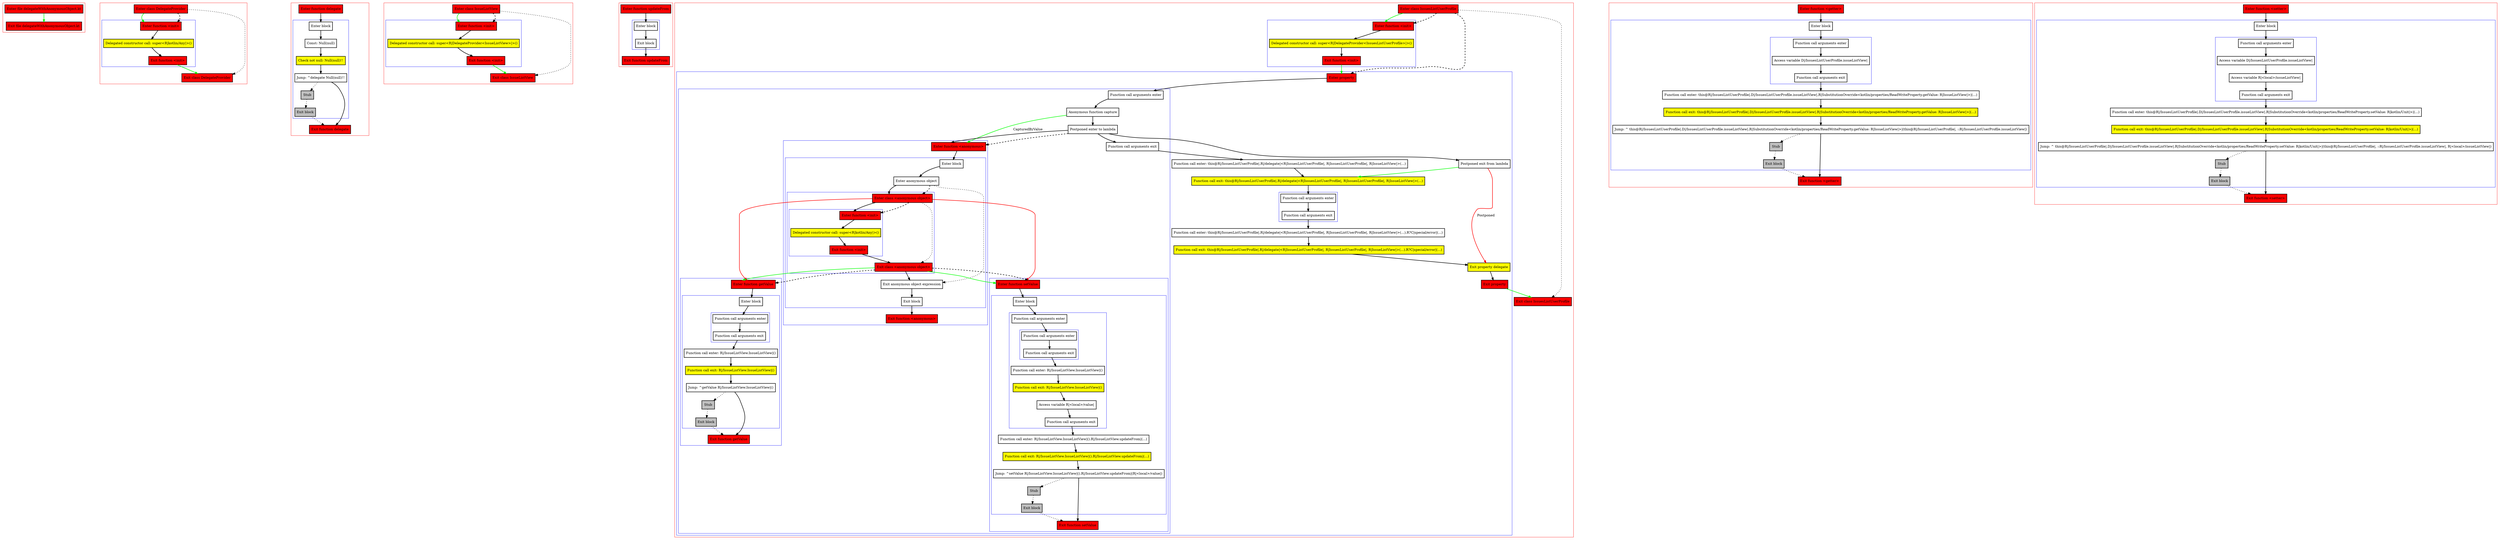 digraph delegateWithAnonymousObject_kt {
    graph [nodesep=3]
    node [shape=box penwidth=2]
    edge [penwidth=2]

    subgraph cluster_0 {
        color=red
        0 [label="Enter file delegateWithAnonymousObject.kt" style="filled" fillcolor=red];
        1 [label="Exit file delegateWithAnonymousObject.kt" style="filled" fillcolor=red];
    }
    0 -> {1} [color=green];

    subgraph cluster_1 {
        color=red
        2 [label="Enter class DelegateProvider" style="filled" fillcolor=red];
        subgraph cluster_2 {
            color=blue
            3 [label="Enter function <init>" style="filled" fillcolor=red];
            4 [label="Delegated constructor call: super<R|kotlin/Any|>()" style="filled" fillcolor=yellow];
            5 [label="Exit function <init>" style="filled" fillcolor=red];
        }
        6 [label="Exit class DelegateProvider" style="filled" fillcolor=red];
    }
    2 -> {3} [color=green];
    2 -> {6} [style=dotted];
    2 -> {3} [style=dashed];
    3 -> {4};
    4 -> {5};
    5 -> {6} [color=green];

    subgraph cluster_3 {
        color=red
        7 [label="Enter function delegate" style="filled" fillcolor=red];
        subgraph cluster_4 {
            color=blue
            8 [label="Enter block"];
            9 [label="Const: Null(null)"];
            10 [label="Check not null: Null(null)!!" style="filled" fillcolor=yellow];
            11 [label="Jump: ^delegate Null(null)!!"];
            12 [label="Stub" style="filled" fillcolor=gray];
            13 [label="Exit block" style="filled" fillcolor=gray];
        }
        14 [label="Exit function delegate" style="filled" fillcolor=red];
    }
    7 -> {8};
    8 -> {9};
    9 -> {10};
    10 -> {11};
    11 -> {14};
    11 -> {12} [style=dotted];
    12 -> {13} [style=dotted];
    13 -> {14} [style=dotted];

    subgraph cluster_5 {
        color=red
        15 [label="Enter class IssueListView" style="filled" fillcolor=red];
        subgraph cluster_6 {
            color=blue
            16 [label="Enter function <init>" style="filled" fillcolor=red];
            17 [label="Delegated constructor call: super<R|DelegateProvider<IssueListView>|>()" style="filled" fillcolor=yellow];
            18 [label="Exit function <init>" style="filled" fillcolor=red];
        }
        19 [label="Exit class IssueListView" style="filled" fillcolor=red];
    }
    15 -> {16} [color=green];
    15 -> {19} [style=dotted];
    15 -> {16} [style=dashed];
    16 -> {17};
    17 -> {18};
    18 -> {19} [color=green];

    subgraph cluster_7 {
        color=red
        20 [label="Enter function updateFrom" style="filled" fillcolor=red];
        subgraph cluster_8 {
            color=blue
            21 [label="Enter block"];
            22 [label="Exit block"];
        }
        23 [label="Exit function updateFrom" style="filled" fillcolor=red];
    }
    20 -> {21};
    21 -> {22};
    22 -> {23};

    subgraph cluster_9 {
        color=red
        24 [label="Enter class IssuesListUserProfile" style="filled" fillcolor=red];
        subgraph cluster_10 {
            color=blue
            25 [label="Enter function <init>" style="filled" fillcolor=red];
            26 [label="Delegated constructor call: super<R|DelegateProvider<IssuesListUserProfile>|>()" style="filled" fillcolor=yellow];
            27 [label="Exit function <init>" style="filled" fillcolor=red];
        }
        subgraph cluster_11 {
            color=blue
            28 [label="Enter property" style="filled" fillcolor=red];
            subgraph cluster_12 {
                color=blue
                29 [label="Function call arguments enter"];
                30 [label="Anonymous function capture"];
                31 [label="Postponed enter to lambda"];
                subgraph cluster_13 {
                    color=blue
                    32 [label="Enter function <anonymous>" style="filled" fillcolor=red];
                    subgraph cluster_14 {
                        color=blue
                        33 [label="Enter block"];
                        34 [label="Enter anonymous object"];
                        subgraph cluster_15 {
                            color=blue
                            35 [label="Enter class <anonymous object>" style="filled" fillcolor=red];
                            subgraph cluster_16 {
                                color=blue
                                36 [label="Enter function <init>" style="filled" fillcolor=red];
                                37 [label="Delegated constructor call: super<R|kotlin/Any|>()" style="filled" fillcolor=yellow];
                                38 [label="Exit function <init>" style="filled" fillcolor=red];
                            }
                            39 [label="Exit class <anonymous object>" style="filled" fillcolor=red];
                        }
                        40 [label="Exit anonymous object expression"];
                        41 [label="Exit block"];
                    }
                    42 [label="Exit function <anonymous>" style="filled" fillcolor=red];
                }
                subgraph cluster_17 {
                    color=blue
                    43 [label="Enter function setValue" style="filled" fillcolor=red];
                    subgraph cluster_18 {
                        color=blue
                        44 [label="Enter block"];
                        subgraph cluster_19 {
                            color=blue
                            45 [label="Function call arguments enter"];
                            subgraph cluster_20 {
                                color=blue
                                46 [label="Function call arguments enter"];
                                47 [label="Function call arguments exit"];
                            }
                            48 [label="Function call enter: R|/IssueListView.IssueListView|()"];
                            49 [label="Function call exit: R|/IssueListView.IssueListView|()" style="filled" fillcolor=yellow];
                            50 [label="Access variable R|<local>/value|"];
                            51 [label="Function call arguments exit"];
                        }
                        52 [label="Function call enter: R|/IssueListView.IssueListView|().R|/IssueListView.updateFrom|(...)"];
                        53 [label="Function call exit: R|/IssueListView.IssueListView|().R|/IssueListView.updateFrom|(...)" style="filled" fillcolor=yellow];
                        54 [label="Jump: ^setValue R|/IssueListView.IssueListView|().R|/IssueListView.updateFrom|(R|<local>/value|)"];
                        55 [label="Stub" style="filled" fillcolor=gray];
                        56 [label="Exit block" style="filled" fillcolor=gray];
                    }
                    57 [label="Exit function setValue" style="filled" fillcolor=red];
                }
                subgraph cluster_21 {
                    color=blue
                    58 [label="Enter function getValue" style="filled" fillcolor=red];
                    subgraph cluster_22 {
                        color=blue
                        59 [label="Enter block"];
                        subgraph cluster_23 {
                            color=blue
                            60 [label="Function call arguments enter"];
                            61 [label="Function call arguments exit"];
                        }
                        62 [label="Function call enter: R|/IssueListView.IssueListView|()"];
                        63 [label="Function call exit: R|/IssueListView.IssueListView|()" style="filled" fillcolor=yellow];
                        64 [label="Jump: ^getValue R|/IssueListView.IssueListView|()"];
                        65 [label="Stub" style="filled" fillcolor=gray];
                        66 [label="Exit block" style="filled" fillcolor=gray];
                    }
                    67 [label="Exit function getValue" style="filled" fillcolor=red];
                }
                68 [label="Function call arguments exit"];
            }
            69 [label="Function call enter: this@R|/IssuesListUserProfile|.R|/delegate|<R|IssuesListUserProfile|, R|IssuesListUserProfile|, R|IssueListView|>(...)"];
            70 [label="Postponed exit from lambda"];
            71 [label="Function call exit: this@R|/IssuesListUserProfile|.R|/delegate|<R|IssuesListUserProfile|, R|IssuesListUserProfile|, R|IssueListView|>(...)" style="filled" fillcolor=yellow];
            subgraph cluster_24 {
                color=blue
                72 [label="Function call arguments enter"];
                73 [label="Function call arguments exit"];
            }
            74 [label="Function call enter: this@R|/IssuesListUserProfile|.R|/delegate|<R|IssuesListUserProfile|, R|IssuesListUserProfile|, R|IssueListView|>(...).R?C|special/error|(...)"];
            75 [label="Function call exit: this@R|/IssuesListUserProfile|.R|/delegate|<R|IssuesListUserProfile|, R|IssuesListUserProfile|, R|IssueListView|>(...).R?C|special/error|(...)" style="filled" fillcolor=yellow];
            76 [label="Exit property delegate" style="filled" fillcolor=yellow];
            77 [label="Exit property" style="filled" fillcolor=red];
        }
        78 [label="Exit class IssuesListUserProfile" style="filled" fillcolor=red];
    }
    24 -> {25} [color=green];
    24 -> {78} [style=dotted];
    24 -> {25 28} [style=dashed];
    25 -> {26};
    26 -> {27};
    27 -> {28} [color=green];
    28 -> {29};
    29 -> {30};
    30 -> {31};
    30 -> {32} [color=green label="CapturedByValue"];
    31 -> {32 68 70};
    31 -> {32} [style=dashed];
    32 -> {33};
    33 -> {34};
    34 -> {35};
    34 -> {40} [style=dotted];
    34 -> {35} [style=dashed];
    35 -> {36};
    35 -> {43 58} [color=red];
    35 -> {39} [style=dotted];
    35 -> {36} [style=dashed];
    36 -> {37};
    37 -> {38};
    38 -> {39};
    39 -> {40};
    39 -> {43 58} [color=green];
    39 -> {43 58} [style=dashed];
    40 -> {41};
    41 -> {42};
    43 -> {44};
    44 -> {45};
    45 -> {46};
    46 -> {47};
    47 -> {48};
    48 -> {49};
    49 -> {50};
    50 -> {51};
    51 -> {52};
    52 -> {53};
    53 -> {54};
    54 -> {57};
    54 -> {55} [style=dotted];
    55 -> {56} [style=dotted];
    56 -> {57} [style=dotted];
    58 -> {59};
    59 -> {60};
    60 -> {61};
    61 -> {62};
    62 -> {63};
    63 -> {64};
    64 -> {67};
    64 -> {65} [style=dotted];
    65 -> {66} [style=dotted];
    66 -> {67} [style=dotted];
    68 -> {69};
    69 -> {71};
    70 -> {71} [color=green];
    70 -> {76} [color=red label="Postponed"];
    71 -> {72};
    72 -> {73};
    73 -> {74};
    74 -> {75};
    75 -> {76};
    76 -> {77};
    77 -> {78} [color=green];

    subgraph cluster_25 {
        color=red
        79 [label="Enter function <getter>" style="filled" fillcolor=red];
        subgraph cluster_26 {
            color=blue
            80 [label="Enter block"];
            subgraph cluster_27 {
                color=blue
                81 [label="Function call arguments enter"];
                82 [label="Access variable D|/IssuesListUserProfile.issueListView|"];
                83 [label="Function call arguments exit"];
            }
            84 [label="Function call enter: this@R|/IssuesListUserProfile|.D|/IssuesListUserProfile.issueListView|.R|SubstitutionOverride<kotlin/properties/ReadWriteProperty.getValue: R|IssueListView|>|(...)"];
            85 [label="Function call exit: this@R|/IssuesListUserProfile|.D|/IssuesListUserProfile.issueListView|.R|SubstitutionOverride<kotlin/properties/ReadWriteProperty.getValue: R|IssueListView|>|(...)" style="filled" fillcolor=yellow];
            86 [label="Jump: ^ this@R|/IssuesListUserProfile|.D|/IssuesListUserProfile.issueListView|.R|SubstitutionOverride<kotlin/properties/ReadWriteProperty.getValue: R|IssueListView|>|(this@R|/IssuesListUserProfile|, ::R|/IssuesListUserProfile.issueListView|)"];
            87 [label="Stub" style="filled" fillcolor=gray];
            88 [label="Exit block" style="filled" fillcolor=gray];
        }
        89 [label="Exit function <getter>" style="filled" fillcolor=red];
    }
    79 -> {80};
    80 -> {81};
    81 -> {82};
    82 -> {83};
    83 -> {84};
    84 -> {85};
    85 -> {86};
    86 -> {89};
    86 -> {87} [style=dotted];
    87 -> {88} [style=dotted];
    88 -> {89} [style=dotted];

    subgraph cluster_28 {
        color=red
        90 [label="Enter function <setter>" style="filled" fillcolor=red];
        subgraph cluster_29 {
            color=blue
            91 [label="Enter block"];
            subgraph cluster_30 {
                color=blue
                92 [label="Function call arguments enter"];
                93 [label="Access variable D|/IssuesListUserProfile.issueListView|"];
                94 [label="Access variable R|<local>/issueListView|"];
                95 [label="Function call arguments exit"];
            }
            96 [label="Function call enter: this@R|/IssuesListUserProfile|.D|/IssuesListUserProfile.issueListView|.R|SubstitutionOverride<kotlin/properties/ReadWriteProperty.setValue: R|kotlin/Unit|>|(...)"];
            97 [label="Function call exit: this@R|/IssuesListUserProfile|.D|/IssuesListUserProfile.issueListView|.R|SubstitutionOverride<kotlin/properties/ReadWriteProperty.setValue: R|kotlin/Unit|>|(...)" style="filled" fillcolor=yellow];
            98 [label="Jump: ^ this@R|/IssuesListUserProfile|.D|/IssuesListUserProfile.issueListView|.R|SubstitutionOverride<kotlin/properties/ReadWriteProperty.setValue: R|kotlin/Unit|>|(this@R|/IssuesListUserProfile|, ::R|/IssuesListUserProfile.issueListView|, R|<local>/issueListView|)"];
            99 [label="Stub" style="filled" fillcolor=gray];
            100 [label="Exit block" style="filled" fillcolor=gray];
        }
        101 [label="Exit function <setter>" style="filled" fillcolor=red];
    }
    90 -> {91};
    91 -> {92};
    92 -> {93};
    93 -> {94};
    94 -> {95};
    95 -> {96};
    96 -> {97};
    97 -> {98};
    98 -> {101};
    98 -> {99} [style=dotted];
    99 -> {100} [style=dotted];
    100 -> {101} [style=dotted];

}
